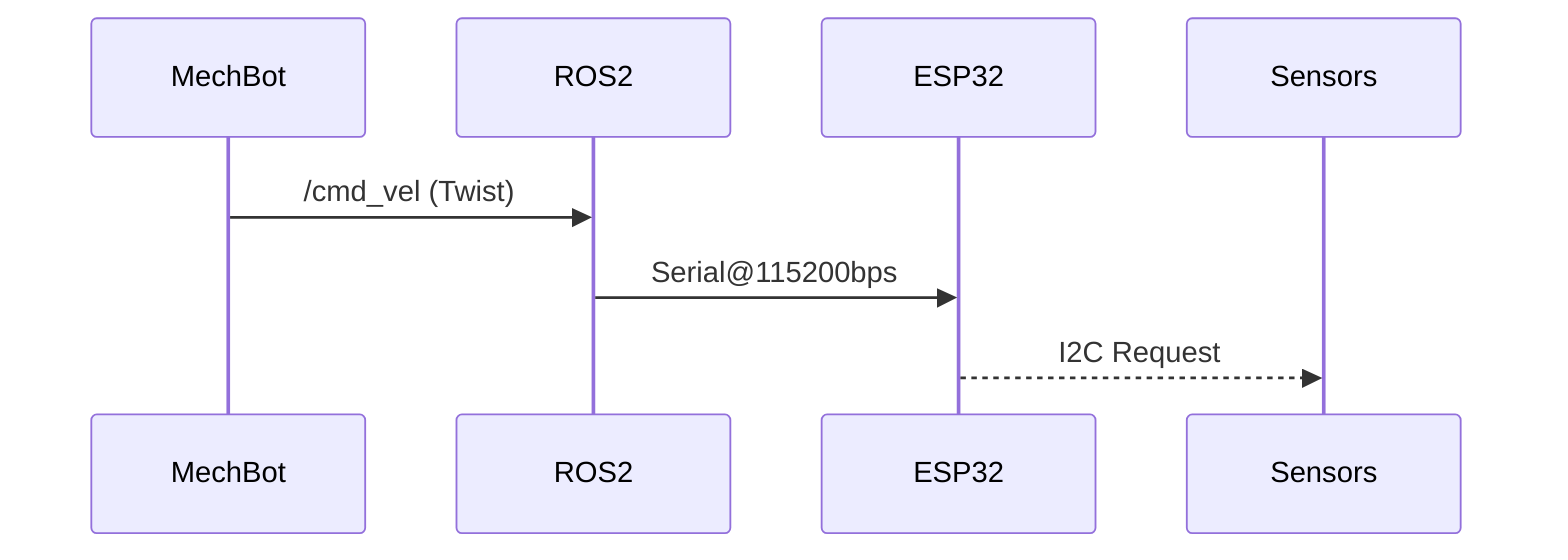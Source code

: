 %% Ejemplo del protocolo
sequenceDiagram
    MechBot->>ROS2: /cmd_vel (Twist)
    ROS2->>ESP32: Serial@115200bps
    ESP32-->>Sensors: I2C Request